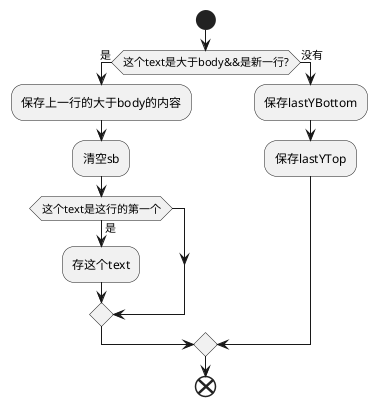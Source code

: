 @startuml
start
if (这个text是大于body&&是新一行?) then(是)
:保存上一行的大于body的内容;
:清空sb;
if(这个text是这行的第一个) then(是)
:存这个text;
endif
else(没有)
:保存lastYBottom;
:保存lastYTop;
endif
end
@enduml